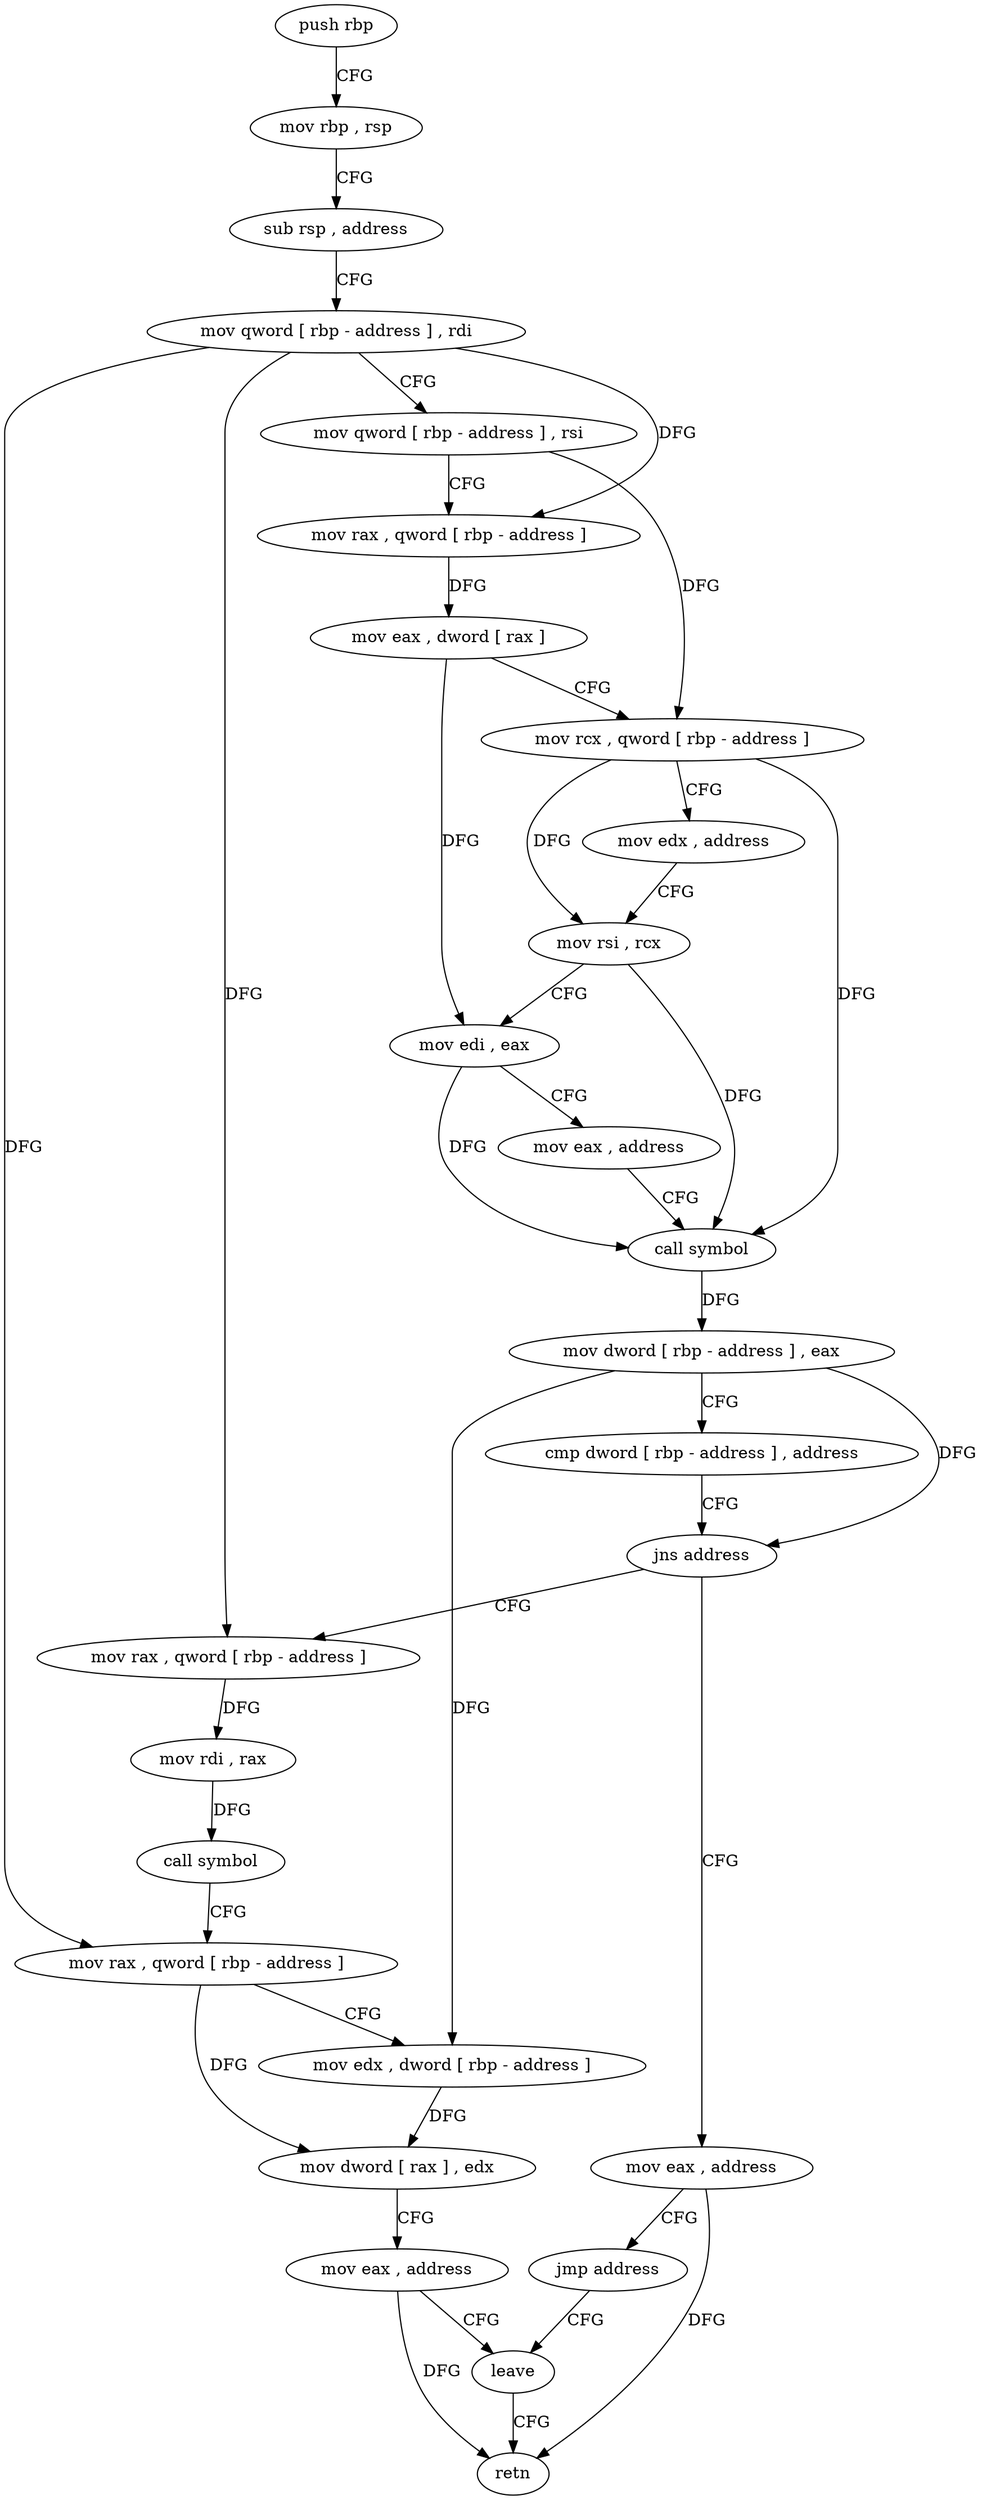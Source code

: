 digraph "func" {
"4491915" [label = "push rbp" ]
"4491916" [label = "mov rbp , rsp" ]
"4491919" [label = "sub rsp , address" ]
"4491923" [label = "mov qword [ rbp - address ] , rdi" ]
"4491927" [label = "mov qword [ rbp - address ] , rsi" ]
"4491931" [label = "mov rax , qword [ rbp - address ]" ]
"4491935" [label = "mov eax , dword [ rax ]" ]
"4491937" [label = "mov rcx , qword [ rbp - address ]" ]
"4491941" [label = "mov edx , address" ]
"4491946" [label = "mov rsi , rcx" ]
"4491949" [label = "mov edi , eax" ]
"4491951" [label = "mov eax , address" ]
"4491956" [label = "call symbol" ]
"4491961" [label = "mov dword [ rbp - address ] , eax" ]
"4491964" [label = "cmp dword [ rbp - address ] , address" ]
"4491968" [label = "jns address" ]
"4491977" [label = "mov rax , qword [ rbp - address ]" ]
"4491970" [label = "mov eax , address" ]
"4491981" [label = "mov rdi , rax" ]
"4491984" [label = "call symbol" ]
"4491989" [label = "mov rax , qword [ rbp - address ]" ]
"4491993" [label = "mov edx , dword [ rbp - address ]" ]
"4491996" [label = "mov dword [ rax ] , edx" ]
"4491998" [label = "mov eax , address" ]
"4492003" [label = "leave" ]
"4491975" [label = "jmp address" ]
"4492004" [label = "retn" ]
"4491915" -> "4491916" [ label = "CFG" ]
"4491916" -> "4491919" [ label = "CFG" ]
"4491919" -> "4491923" [ label = "CFG" ]
"4491923" -> "4491927" [ label = "CFG" ]
"4491923" -> "4491931" [ label = "DFG" ]
"4491923" -> "4491977" [ label = "DFG" ]
"4491923" -> "4491989" [ label = "DFG" ]
"4491927" -> "4491931" [ label = "CFG" ]
"4491927" -> "4491937" [ label = "DFG" ]
"4491931" -> "4491935" [ label = "DFG" ]
"4491935" -> "4491937" [ label = "CFG" ]
"4491935" -> "4491949" [ label = "DFG" ]
"4491937" -> "4491941" [ label = "CFG" ]
"4491937" -> "4491946" [ label = "DFG" ]
"4491937" -> "4491956" [ label = "DFG" ]
"4491941" -> "4491946" [ label = "CFG" ]
"4491946" -> "4491949" [ label = "CFG" ]
"4491946" -> "4491956" [ label = "DFG" ]
"4491949" -> "4491951" [ label = "CFG" ]
"4491949" -> "4491956" [ label = "DFG" ]
"4491951" -> "4491956" [ label = "CFG" ]
"4491956" -> "4491961" [ label = "DFG" ]
"4491961" -> "4491964" [ label = "CFG" ]
"4491961" -> "4491968" [ label = "DFG" ]
"4491961" -> "4491993" [ label = "DFG" ]
"4491964" -> "4491968" [ label = "CFG" ]
"4491968" -> "4491977" [ label = "CFG" ]
"4491968" -> "4491970" [ label = "CFG" ]
"4491977" -> "4491981" [ label = "DFG" ]
"4491970" -> "4491975" [ label = "CFG" ]
"4491970" -> "4492004" [ label = "DFG" ]
"4491981" -> "4491984" [ label = "DFG" ]
"4491984" -> "4491989" [ label = "CFG" ]
"4491989" -> "4491993" [ label = "CFG" ]
"4491989" -> "4491996" [ label = "DFG" ]
"4491993" -> "4491996" [ label = "DFG" ]
"4491996" -> "4491998" [ label = "CFG" ]
"4491998" -> "4492003" [ label = "CFG" ]
"4491998" -> "4492004" [ label = "DFG" ]
"4492003" -> "4492004" [ label = "CFG" ]
"4491975" -> "4492003" [ label = "CFG" ]
}
